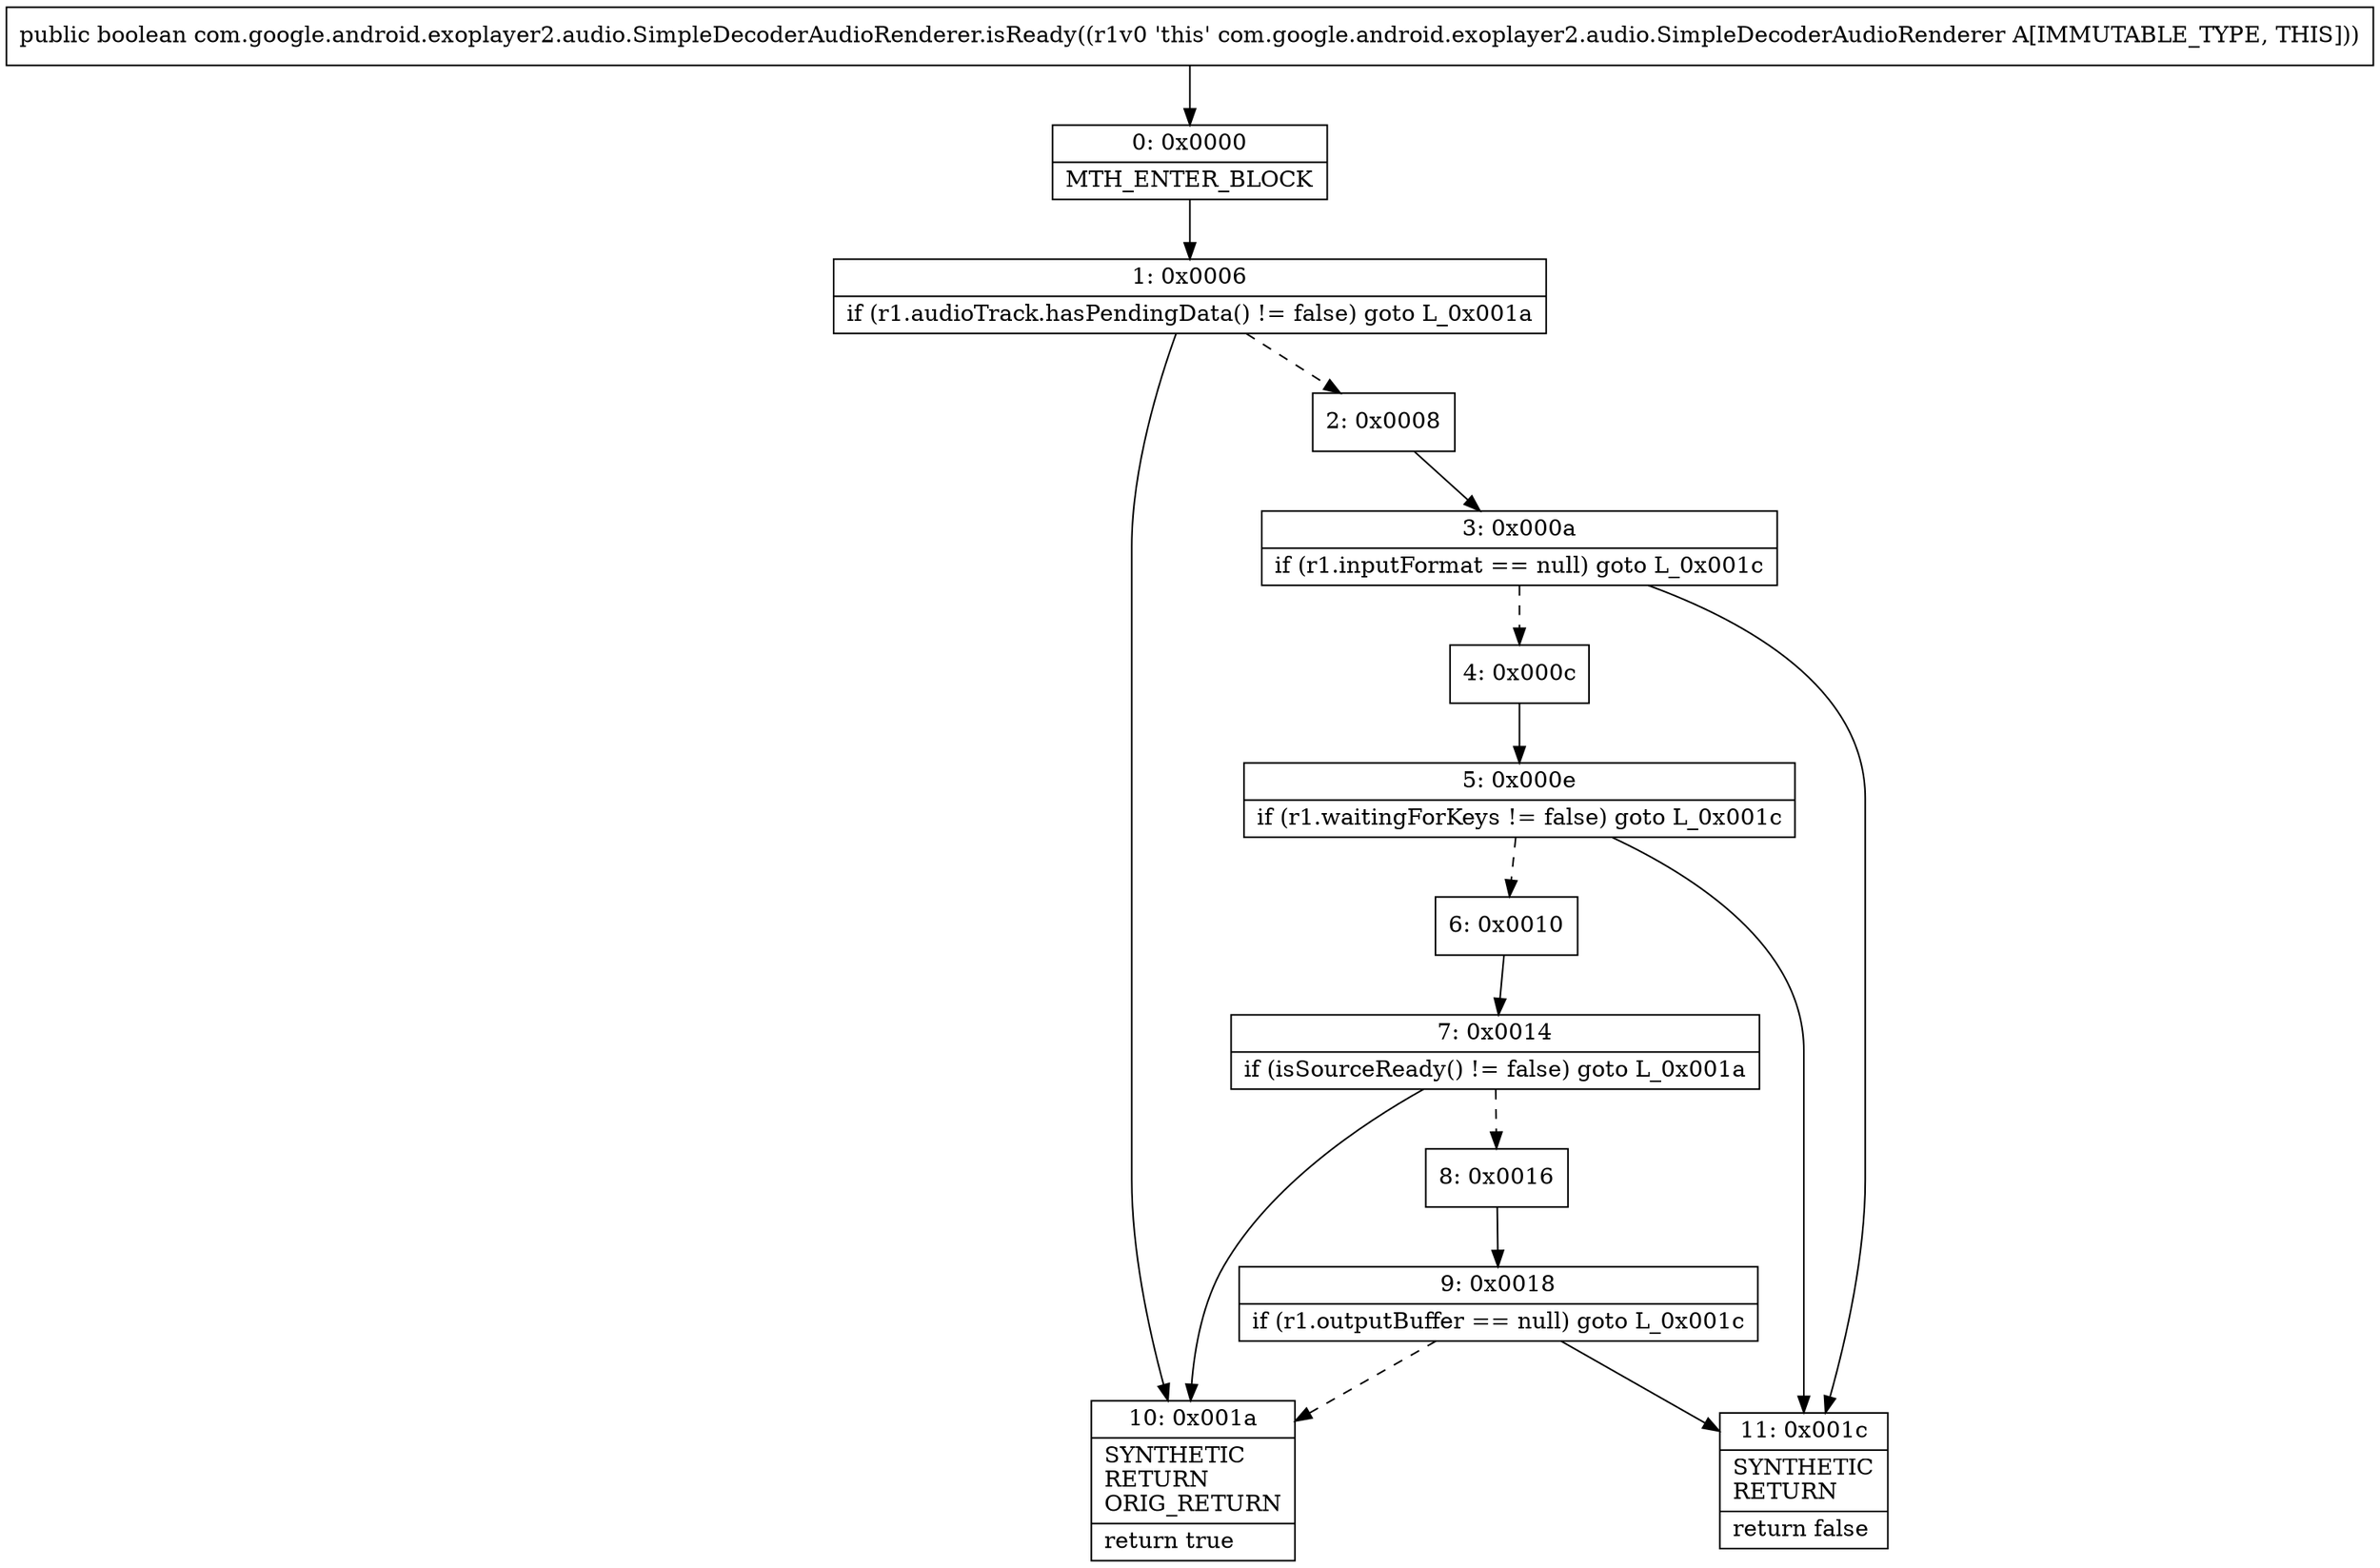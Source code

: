 digraph "CFG forcom.google.android.exoplayer2.audio.SimpleDecoderAudioRenderer.isReady()Z" {
Node_0 [shape=record,label="{0\:\ 0x0000|MTH_ENTER_BLOCK\l}"];
Node_1 [shape=record,label="{1\:\ 0x0006|if (r1.audioTrack.hasPendingData() != false) goto L_0x001a\l}"];
Node_2 [shape=record,label="{2\:\ 0x0008}"];
Node_3 [shape=record,label="{3\:\ 0x000a|if (r1.inputFormat == null) goto L_0x001c\l}"];
Node_4 [shape=record,label="{4\:\ 0x000c}"];
Node_5 [shape=record,label="{5\:\ 0x000e|if (r1.waitingForKeys != false) goto L_0x001c\l}"];
Node_6 [shape=record,label="{6\:\ 0x0010}"];
Node_7 [shape=record,label="{7\:\ 0x0014|if (isSourceReady() != false) goto L_0x001a\l}"];
Node_8 [shape=record,label="{8\:\ 0x0016}"];
Node_9 [shape=record,label="{9\:\ 0x0018|if (r1.outputBuffer == null) goto L_0x001c\l}"];
Node_10 [shape=record,label="{10\:\ 0x001a|SYNTHETIC\lRETURN\lORIG_RETURN\l|return true\l}"];
Node_11 [shape=record,label="{11\:\ 0x001c|SYNTHETIC\lRETURN\l|return false\l}"];
MethodNode[shape=record,label="{public boolean com.google.android.exoplayer2.audio.SimpleDecoderAudioRenderer.isReady((r1v0 'this' com.google.android.exoplayer2.audio.SimpleDecoderAudioRenderer A[IMMUTABLE_TYPE, THIS])) }"];
MethodNode -> Node_0;
Node_0 -> Node_1;
Node_1 -> Node_2[style=dashed];
Node_1 -> Node_10;
Node_2 -> Node_3;
Node_3 -> Node_4[style=dashed];
Node_3 -> Node_11;
Node_4 -> Node_5;
Node_5 -> Node_6[style=dashed];
Node_5 -> Node_11;
Node_6 -> Node_7;
Node_7 -> Node_8[style=dashed];
Node_7 -> Node_10;
Node_8 -> Node_9;
Node_9 -> Node_10[style=dashed];
Node_9 -> Node_11;
}

